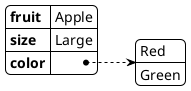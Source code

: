 ' Do not edit
' Theme Gallery
' autogenerated by script
'
@startjson
!theme mono
{
   "fruit":"Apple",
   "size": "Large",
   "color": ["Red", "Green"]
}
@endjson
